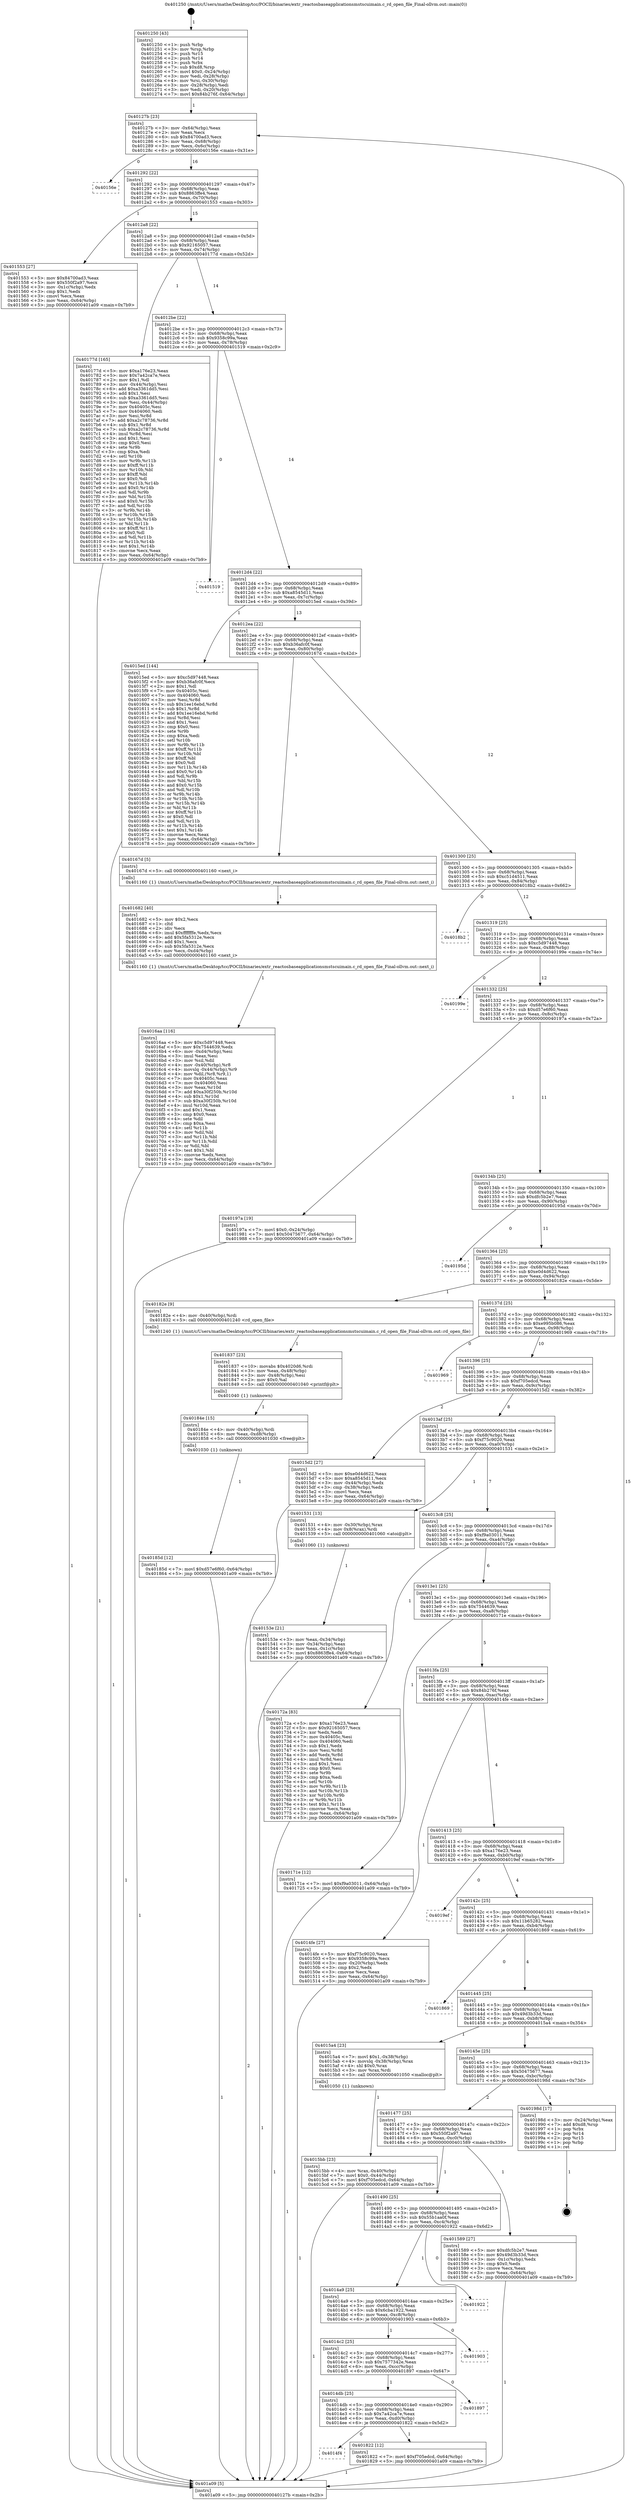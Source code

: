 digraph "0x401250" {
  label = "0x401250 (/mnt/c/Users/mathe/Desktop/tcc/POCII/binaries/extr_reactosbaseapplicationsmstscuimain.c_rd_open_file_Final-ollvm.out::main(0))"
  labelloc = "t"
  node[shape=record]

  Entry [label="",width=0.3,height=0.3,shape=circle,fillcolor=black,style=filled]
  "0x40127b" [label="{
     0x40127b [23]\l
     | [instrs]\l
     &nbsp;&nbsp;0x40127b \<+3\>: mov -0x64(%rbp),%eax\l
     &nbsp;&nbsp;0x40127e \<+2\>: mov %eax,%ecx\l
     &nbsp;&nbsp;0x401280 \<+6\>: sub $0x84700ad3,%ecx\l
     &nbsp;&nbsp;0x401286 \<+3\>: mov %eax,-0x68(%rbp)\l
     &nbsp;&nbsp;0x401289 \<+3\>: mov %ecx,-0x6c(%rbp)\l
     &nbsp;&nbsp;0x40128c \<+6\>: je 000000000040156e \<main+0x31e\>\l
  }"]
  "0x40156e" [label="{
     0x40156e\l
  }", style=dashed]
  "0x401292" [label="{
     0x401292 [22]\l
     | [instrs]\l
     &nbsp;&nbsp;0x401292 \<+5\>: jmp 0000000000401297 \<main+0x47\>\l
     &nbsp;&nbsp;0x401297 \<+3\>: mov -0x68(%rbp),%eax\l
     &nbsp;&nbsp;0x40129a \<+5\>: sub $0x8863ffe4,%eax\l
     &nbsp;&nbsp;0x40129f \<+3\>: mov %eax,-0x70(%rbp)\l
     &nbsp;&nbsp;0x4012a2 \<+6\>: je 0000000000401553 \<main+0x303\>\l
  }"]
  Exit [label="",width=0.3,height=0.3,shape=circle,fillcolor=black,style=filled,peripheries=2]
  "0x401553" [label="{
     0x401553 [27]\l
     | [instrs]\l
     &nbsp;&nbsp;0x401553 \<+5\>: mov $0x84700ad3,%eax\l
     &nbsp;&nbsp;0x401558 \<+5\>: mov $0x550f2a97,%ecx\l
     &nbsp;&nbsp;0x40155d \<+3\>: mov -0x1c(%rbp),%edx\l
     &nbsp;&nbsp;0x401560 \<+3\>: cmp $0x1,%edx\l
     &nbsp;&nbsp;0x401563 \<+3\>: cmovl %ecx,%eax\l
     &nbsp;&nbsp;0x401566 \<+3\>: mov %eax,-0x64(%rbp)\l
     &nbsp;&nbsp;0x401569 \<+5\>: jmp 0000000000401a09 \<main+0x7b9\>\l
  }"]
  "0x4012a8" [label="{
     0x4012a8 [22]\l
     | [instrs]\l
     &nbsp;&nbsp;0x4012a8 \<+5\>: jmp 00000000004012ad \<main+0x5d\>\l
     &nbsp;&nbsp;0x4012ad \<+3\>: mov -0x68(%rbp),%eax\l
     &nbsp;&nbsp;0x4012b0 \<+5\>: sub $0x92165057,%eax\l
     &nbsp;&nbsp;0x4012b5 \<+3\>: mov %eax,-0x74(%rbp)\l
     &nbsp;&nbsp;0x4012b8 \<+6\>: je 000000000040177d \<main+0x52d\>\l
  }"]
  "0x40185d" [label="{
     0x40185d [12]\l
     | [instrs]\l
     &nbsp;&nbsp;0x40185d \<+7\>: movl $0xd57e6f60,-0x64(%rbp)\l
     &nbsp;&nbsp;0x401864 \<+5\>: jmp 0000000000401a09 \<main+0x7b9\>\l
  }"]
  "0x40177d" [label="{
     0x40177d [165]\l
     | [instrs]\l
     &nbsp;&nbsp;0x40177d \<+5\>: mov $0xa176e23,%eax\l
     &nbsp;&nbsp;0x401782 \<+5\>: mov $0x7a42ca7e,%ecx\l
     &nbsp;&nbsp;0x401787 \<+2\>: mov $0x1,%dl\l
     &nbsp;&nbsp;0x401789 \<+3\>: mov -0x44(%rbp),%esi\l
     &nbsp;&nbsp;0x40178c \<+6\>: add $0xa3361dd5,%esi\l
     &nbsp;&nbsp;0x401792 \<+3\>: add $0x1,%esi\l
     &nbsp;&nbsp;0x401795 \<+6\>: sub $0xa3361dd5,%esi\l
     &nbsp;&nbsp;0x40179b \<+3\>: mov %esi,-0x44(%rbp)\l
     &nbsp;&nbsp;0x40179e \<+7\>: mov 0x40405c,%esi\l
     &nbsp;&nbsp;0x4017a5 \<+7\>: mov 0x404060,%edi\l
     &nbsp;&nbsp;0x4017ac \<+3\>: mov %esi,%r8d\l
     &nbsp;&nbsp;0x4017af \<+7\>: add $0xa2c78736,%r8d\l
     &nbsp;&nbsp;0x4017b6 \<+4\>: sub $0x1,%r8d\l
     &nbsp;&nbsp;0x4017ba \<+7\>: sub $0xa2c78736,%r8d\l
     &nbsp;&nbsp;0x4017c1 \<+4\>: imul %r8d,%esi\l
     &nbsp;&nbsp;0x4017c5 \<+3\>: and $0x1,%esi\l
     &nbsp;&nbsp;0x4017c8 \<+3\>: cmp $0x0,%esi\l
     &nbsp;&nbsp;0x4017cb \<+4\>: sete %r9b\l
     &nbsp;&nbsp;0x4017cf \<+3\>: cmp $0xa,%edi\l
     &nbsp;&nbsp;0x4017d2 \<+4\>: setl %r10b\l
     &nbsp;&nbsp;0x4017d6 \<+3\>: mov %r9b,%r11b\l
     &nbsp;&nbsp;0x4017d9 \<+4\>: xor $0xff,%r11b\l
     &nbsp;&nbsp;0x4017dd \<+3\>: mov %r10b,%bl\l
     &nbsp;&nbsp;0x4017e0 \<+3\>: xor $0xff,%bl\l
     &nbsp;&nbsp;0x4017e3 \<+3\>: xor $0x0,%dl\l
     &nbsp;&nbsp;0x4017e6 \<+3\>: mov %r11b,%r14b\l
     &nbsp;&nbsp;0x4017e9 \<+4\>: and $0x0,%r14b\l
     &nbsp;&nbsp;0x4017ed \<+3\>: and %dl,%r9b\l
     &nbsp;&nbsp;0x4017f0 \<+3\>: mov %bl,%r15b\l
     &nbsp;&nbsp;0x4017f3 \<+4\>: and $0x0,%r15b\l
     &nbsp;&nbsp;0x4017f7 \<+3\>: and %dl,%r10b\l
     &nbsp;&nbsp;0x4017fa \<+3\>: or %r9b,%r14b\l
     &nbsp;&nbsp;0x4017fd \<+3\>: or %r10b,%r15b\l
     &nbsp;&nbsp;0x401800 \<+3\>: xor %r15b,%r14b\l
     &nbsp;&nbsp;0x401803 \<+3\>: or %bl,%r11b\l
     &nbsp;&nbsp;0x401806 \<+4\>: xor $0xff,%r11b\l
     &nbsp;&nbsp;0x40180a \<+3\>: or $0x0,%dl\l
     &nbsp;&nbsp;0x40180d \<+3\>: and %dl,%r11b\l
     &nbsp;&nbsp;0x401810 \<+3\>: or %r11b,%r14b\l
     &nbsp;&nbsp;0x401813 \<+4\>: test $0x1,%r14b\l
     &nbsp;&nbsp;0x401817 \<+3\>: cmovne %ecx,%eax\l
     &nbsp;&nbsp;0x40181a \<+3\>: mov %eax,-0x64(%rbp)\l
     &nbsp;&nbsp;0x40181d \<+5\>: jmp 0000000000401a09 \<main+0x7b9\>\l
  }"]
  "0x4012be" [label="{
     0x4012be [22]\l
     | [instrs]\l
     &nbsp;&nbsp;0x4012be \<+5\>: jmp 00000000004012c3 \<main+0x73\>\l
     &nbsp;&nbsp;0x4012c3 \<+3\>: mov -0x68(%rbp),%eax\l
     &nbsp;&nbsp;0x4012c6 \<+5\>: sub $0x9358c99a,%eax\l
     &nbsp;&nbsp;0x4012cb \<+3\>: mov %eax,-0x78(%rbp)\l
     &nbsp;&nbsp;0x4012ce \<+6\>: je 0000000000401519 \<main+0x2c9\>\l
  }"]
  "0x40184e" [label="{
     0x40184e [15]\l
     | [instrs]\l
     &nbsp;&nbsp;0x40184e \<+4\>: mov -0x40(%rbp),%rdi\l
     &nbsp;&nbsp;0x401852 \<+6\>: mov %eax,-0xd8(%rbp)\l
     &nbsp;&nbsp;0x401858 \<+5\>: call 0000000000401030 \<free@plt\>\l
     | [calls]\l
     &nbsp;&nbsp;0x401030 \{1\} (unknown)\l
  }"]
  "0x401519" [label="{
     0x401519\l
  }", style=dashed]
  "0x4012d4" [label="{
     0x4012d4 [22]\l
     | [instrs]\l
     &nbsp;&nbsp;0x4012d4 \<+5\>: jmp 00000000004012d9 \<main+0x89\>\l
     &nbsp;&nbsp;0x4012d9 \<+3\>: mov -0x68(%rbp),%eax\l
     &nbsp;&nbsp;0x4012dc \<+5\>: sub $0xa8545d11,%eax\l
     &nbsp;&nbsp;0x4012e1 \<+3\>: mov %eax,-0x7c(%rbp)\l
     &nbsp;&nbsp;0x4012e4 \<+6\>: je 00000000004015ed \<main+0x39d\>\l
  }"]
  "0x401837" [label="{
     0x401837 [23]\l
     | [instrs]\l
     &nbsp;&nbsp;0x401837 \<+10\>: movabs $0x4020d6,%rdi\l
     &nbsp;&nbsp;0x401841 \<+3\>: mov %eax,-0x48(%rbp)\l
     &nbsp;&nbsp;0x401844 \<+3\>: mov -0x48(%rbp),%esi\l
     &nbsp;&nbsp;0x401847 \<+2\>: mov $0x0,%al\l
     &nbsp;&nbsp;0x401849 \<+5\>: call 0000000000401040 \<printf@plt\>\l
     | [calls]\l
     &nbsp;&nbsp;0x401040 \{1\} (unknown)\l
  }"]
  "0x4015ed" [label="{
     0x4015ed [144]\l
     | [instrs]\l
     &nbsp;&nbsp;0x4015ed \<+5\>: mov $0xc5d97448,%eax\l
     &nbsp;&nbsp;0x4015f2 \<+5\>: mov $0xb36afc0f,%ecx\l
     &nbsp;&nbsp;0x4015f7 \<+2\>: mov $0x1,%dl\l
     &nbsp;&nbsp;0x4015f9 \<+7\>: mov 0x40405c,%esi\l
     &nbsp;&nbsp;0x401600 \<+7\>: mov 0x404060,%edi\l
     &nbsp;&nbsp;0x401607 \<+3\>: mov %esi,%r8d\l
     &nbsp;&nbsp;0x40160a \<+7\>: sub $0x1ee16ebd,%r8d\l
     &nbsp;&nbsp;0x401611 \<+4\>: sub $0x1,%r8d\l
     &nbsp;&nbsp;0x401615 \<+7\>: add $0x1ee16ebd,%r8d\l
     &nbsp;&nbsp;0x40161c \<+4\>: imul %r8d,%esi\l
     &nbsp;&nbsp;0x401620 \<+3\>: and $0x1,%esi\l
     &nbsp;&nbsp;0x401623 \<+3\>: cmp $0x0,%esi\l
     &nbsp;&nbsp;0x401626 \<+4\>: sete %r9b\l
     &nbsp;&nbsp;0x40162a \<+3\>: cmp $0xa,%edi\l
     &nbsp;&nbsp;0x40162d \<+4\>: setl %r10b\l
     &nbsp;&nbsp;0x401631 \<+3\>: mov %r9b,%r11b\l
     &nbsp;&nbsp;0x401634 \<+4\>: xor $0xff,%r11b\l
     &nbsp;&nbsp;0x401638 \<+3\>: mov %r10b,%bl\l
     &nbsp;&nbsp;0x40163b \<+3\>: xor $0xff,%bl\l
     &nbsp;&nbsp;0x40163e \<+3\>: xor $0x0,%dl\l
     &nbsp;&nbsp;0x401641 \<+3\>: mov %r11b,%r14b\l
     &nbsp;&nbsp;0x401644 \<+4\>: and $0x0,%r14b\l
     &nbsp;&nbsp;0x401648 \<+3\>: and %dl,%r9b\l
     &nbsp;&nbsp;0x40164b \<+3\>: mov %bl,%r15b\l
     &nbsp;&nbsp;0x40164e \<+4\>: and $0x0,%r15b\l
     &nbsp;&nbsp;0x401652 \<+3\>: and %dl,%r10b\l
     &nbsp;&nbsp;0x401655 \<+3\>: or %r9b,%r14b\l
     &nbsp;&nbsp;0x401658 \<+3\>: or %r10b,%r15b\l
     &nbsp;&nbsp;0x40165b \<+3\>: xor %r15b,%r14b\l
     &nbsp;&nbsp;0x40165e \<+3\>: or %bl,%r11b\l
     &nbsp;&nbsp;0x401661 \<+4\>: xor $0xff,%r11b\l
     &nbsp;&nbsp;0x401665 \<+3\>: or $0x0,%dl\l
     &nbsp;&nbsp;0x401668 \<+3\>: and %dl,%r11b\l
     &nbsp;&nbsp;0x40166b \<+3\>: or %r11b,%r14b\l
     &nbsp;&nbsp;0x40166e \<+4\>: test $0x1,%r14b\l
     &nbsp;&nbsp;0x401672 \<+3\>: cmovne %ecx,%eax\l
     &nbsp;&nbsp;0x401675 \<+3\>: mov %eax,-0x64(%rbp)\l
     &nbsp;&nbsp;0x401678 \<+5\>: jmp 0000000000401a09 \<main+0x7b9\>\l
  }"]
  "0x4012ea" [label="{
     0x4012ea [22]\l
     | [instrs]\l
     &nbsp;&nbsp;0x4012ea \<+5\>: jmp 00000000004012ef \<main+0x9f\>\l
     &nbsp;&nbsp;0x4012ef \<+3\>: mov -0x68(%rbp),%eax\l
     &nbsp;&nbsp;0x4012f2 \<+5\>: sub $0xb36afc0f,%eax\l
     &nbsp;&nbsp;0x4012f7 \<+3\>: mov %eax,-0x80(%rbp)\l
     &nbsp;&nbsp;0x4012fa \<+6\>: je 000000000040167d \<main+0x42d\>\l
  }"]
  "0x4014f4" [label="{
     0x4014f4\l
  }", style=dashed]
  "0x40167d" [label="{
     0x40167d [5]\l
     | [instrs]\l
     &nbsp;&nbsp;0x40167d \<+5\>: call 0000000000401160 \<next_i\>\l
     | [calls]\l
     &nbsp;&nbsp;0x401160 \{1\} (/mnt/c/Users/mathe/Desktop/tcc/POCII/binaries/extr_reactosbaseapplicationsmstscuimain.c_rd_open_file_Final-ollvm.out::next_i)\l
  }"]
  "0x401300" [label="{
     0x401300 [25]\l
     | [instrs]\l
     &nbsp;&nbsp;0x401300 \<+5\>: jmp 0000000000401305 \<main+0xb5\>\l
     &nbsp;&nbsp;0x401305 \<+3\>: mov -0x68(%rbp),%eax\l
     &nbsp;&nbsp;0x401308 \<+5\>: sub $0xc51d4511,%eax\l
     &nbsp;&nbsp;0x40130d \<+6\>: mov %eax,-0x84(%rbp)\l
     &nbsp;&nbsp;0x401313 \<+6\>: je 00000000004018b2 \<main+0x662\>\l
  }"]
  "0x401822" [label="{
     0x401822 [12]\l
     | [instrs]\l
     &nbsp;&nbsp;0x401822 \<+7\>: movl $0xf705edcd,-0x64(%rbp)\l
     &nbsp;&nbsp;0x401829 \<+5\>: jmp 0000000000401a09 \<main+0x7b9\>\l
  }"]
  "0x4018b2" [label="{
     0x4018b2\l
  }", style=dashed]
  "0x401319" [label="{
     0x401319 [25]\l
     | [instrs]\l
     &nbsp;&nbsp;0x401319 \<+5\>: jmp 000000000040131e \<main+0xce\>\l
     &nbsp;&nbsp;0x40131e \<+3\>: mov -0x68(%rbp),%eax\l
     &nbsp;&nbsp;0x401321 \<+5\>: sub $0xc5d97448,%eax\l
     &nbsp;&nbsp;0x401326 \<+6\>: mov %eax,-0x88(%rbp)\l
     &nbsp;&nbsp;0x40132c \<+6\>: je 000000000040199e \<main+0x74e\>\l
  }"]
  "0x4014db" [label="{
     0x4014db [25]\l
     | [instrs]\l
     &nbsp;&nbsp;0x4014db \<+5\>: jmp 00000000004014e0 \<main+0x290\>\l
     &nbsp;&nbsp;0x4014e0 \<+3\>: mov -0x68(%rbp),%eax\l
     &nbsp;&nbsp;0x4014e3 \<+5\>: sub $0x7a42ca7e,%eax\l
     &nbsp;&nbsp;0x4014e8 \<+6\>: mov %eax,-0xd0(%rbp)\l
     &nbsp;&nbsp;0x4014ee \<+6\>: je 0000000000401822 \<main+0x5d2\>\l
  }"]
  "0x40199e" [label="{
     0x40199e\l
  }", style=dashed]
  "0x401332" [label="{
     0x401332 [25]\l
     | [instrs]\l
     &nbsp;&nbsp;0x401332 \<+5\>: jmp 0000000000401337 \<main+0xe7\>\l
     &nbsp;&nbsp;0x401337 \<+3\>: mov -0x68(%rbp),%eax\l
     &nbsp;&nbsp;0x40133a \<+5\>: sub $0xd57e6f60,%eax\l
     &nbsp;&nbsp;0x40133f \<+6\>: mov %eax,-0x8c(%rbp)\l
     &nbsp;&nbsp;0x401345 \<+6\>: je 000000000040197a \<main+0x72a\>\l
  }"]
  "0x401897" [label="{
     0x401897\l
  }", style=dashed]
  "0x40197a" [label="{
     0x40197a [19]\l
     | [instrs]\l
     &nbsp;&nbsp;0x40197a \<+7\>: movl $0x0,-0x24(%rbp)\l
     &nbsp;&nbsp;0x401981 \<+7\>: movl $0x50475677,-0x64(%rbp)\l
     &nbsp;&nbsp;0x401988 \<+5\>: jmp 0000000000401a09 \<main+0x7b9\>\l
  }"]
  "0x40134b" [label="{
     0x40134b [25]\l
     | [instrs]\l
     &nbsp;&nbsp;0x40134b \<+5\>: jmp 0000000000401350 \<main+0x100\>\l
     &nbsp;&nbsp;0x401350 \<+3\>: mov -0x68(%rbp),%eax\l
     &nbsp;&nbsp;0x401353 \<+5\>: sub $0xdfc5b2e7,%eax\l
     &nbsp;&nbsp;0x401358 \<+6\>: mov %eax,-0x90(%rbp)\l
     &nbsp;&nbsp;0x40135e \<+6\>: je 000000000040195d \<main+0x70d\>\l
  }"]
  "0x4014c2" [label="{
     0x4014c2 [25]\l
     | [instrs]\l
     &nbsp;&nbsp;0x4014c2 \<+5\>: jmp 00000000004014c7 \<main+0x277\>\l
     &nbsp;&nbsp;0x4014c7 \<+3\>: mov -0x68(%rbp),%eax\l
     &nbsp;&nbsp;0x4014ca \<+5\>: sub $0x7577342e,%eax\l
     &nbsp;&nbsp;0x4014cf \<+6\>: mov %eax,-0xcc(%rbp)\l
     &nbsp;&nbsp;0x4014d5 \<+6\>: je 0000000000401897 \<main+0x647\>\l
  }"]
  "0x40195d" [label="{
     0x40195d\l
  }", style=dashed]
  "0x401364" [label="{
     0x401364 [25]\l
     | [instrs]\l
     &nbsp;&nbsp;0x401364 \<+5\>: jmp 0000000000401369 \<main+0x119\>\l
     &nbsp;&nbsp;0x401369 \<+3\>: mov -0x68(%rbp),%eax\l
     &nbsp;&nbsp;0x40136c \<+5\>: sub $0xe0d4d622,%eax\l
     &nbsp;&nbsp;0x401371 \<+6\>: mov %eax,-0x94(%rbp)\l
     &nbsp;&nbsp;0x401377 \<+6\>: je 000000000040182e \<main+0x5de\>\l
  }"]
  "0x401903" [label="{
     0x401903\l
  }", style=dashed]
  "0x40182e" [label="{
     0x40182e [9]\l
     | [instrs]\l
     &nbsp;&nbsp;0x40182e \<+4\>: mov -0x40(%rbp),%rdi\l
     &nbsp;&nbsp;0x401832 \<+5\>: call 0000000000401240 \<rd_open_file\>\l
     | [calls]\l
     &nbsp;&nbsp;0x401240 \{1\} (/mnt/c/Users/mathe/Desktop/tcc/POCII/binaries/extr_reactosbaseapplicationsmstscuimain.c_rd_open_file_Final-ollvm.out::rd_open_file)\l
  }"]
  "0x40137d" [label="{
     0x40137d [25]\l
     | [instrs]\l
     &nbsp;&nbsp;0x40137d \<+5\>: jmp 0000000000401382 \<main+0x132\>\l
     &nbsp;&nbsp;0x401382 \<+3\>: mov -0x68(%rbp),%eax\l
     &nbsp;&nbsp;0x401385 \<+5\>: sub $0xe995b086,%eax\l
     &nbsp;&nbsp;0x40138a \<+6\>: mov %eax,-0x98(%rbp)\l
     &nbsp;&nbsp;0x401390 \<+6\>: je 0000000000401969 \<main+0x719\>\l
  }"]
  "0x4014a9" [label="{
     0x4014a9 [25]\l
     | [instrs]\l
     &nbsp;&nbsp;0x4014a9 \<+5\>: jmp 00000000004014ae \<main+0x25e\>\l
     &nbsp;&nbsp;0x4014ae \<+3\>: mov -0x68(%rbp),%eax\l
     &nbsp;&nbsp;0x4014b1 \<+5\>: sub $0x6cba1922,%eax\l
     &nbsp;&nbsp;0x4014b6 \<+6\>: mov %eax,-0xc8(%rbp)\l
     &nbsp;&nbsp;0x4014bc \<+6\>: je 0000000000401903 \<main+0x6b3\>\l
  }"]
  "0x401969" [label="{
     0x401969\l
  }", style=dashed]
  "0x401396" [label="{
     0x401396 [25]\l
     | [instrs]\l
     &nbsp;&nbsp;0x401396 \<+5\>: jmp 000000000040139b \<main+0x14b\>\l
     &nbsp;&nbsp;0x40139b \<+3\>: mov -0x68(%rbp),%eax\l
     &nbsp;&nbsp;0x40139e \<+5\>: sub $0xf705edcd,%eax\l
     &nbsp;&nbsp;0x4013a3 \<+6\>: mov %eax,-0x9c(%rbp)\l
     &nbsp;&nbsp;0x4013a9 \<+6\>: je 00000000004015d2 \<main+0x382\>\l
  }"]
  "0x401922" [label="{
     0x401922\l
  }", style=dashed]
  "0x4015d2" [label="{
     0x4015d2 [27]\l
     | [instrs]\l
     &nbsp;&nbsp;0x4015d2 \<+5\>: mov $0xe0d4d622,%eax\l
     &nbsp;&nbsp;0x4015d7 \<+5\>: mov $0xa8545d11,%ecx\l
     &nbsp;&nbsp;0x4015dc \<+3\>: mov -0x44(%rbp),%edx\l
     &nbsp;&nbsp;0x4015df \<+3\>: cmp -0x38(%rbp),%edx\l
     &nbsp;&nbsp;0x4015e2 \<+3\>: cmovl %ecx,%eax\l
     &nbsp;&nbsp;0x4015e5 \<+3\>: mov %eax,-0x64(%rbp)\l
     &nbsp;&nbsp;0x4015e8 \<+5\>: jmp 0000000000401a09 \<main+0x7b9\>\l
  }"]
  "0x4013af" [label="{
     0x4013af [25]\l
     | [instrs]\l
     &nbsp;&nbsp;0x4013af \<+5\>: jmp 00000000004013b4 \<main+0x164\>\l
     &nbsp;&nbsp;0x4013b4 \<+3\>: mov -0x68(%rbp),%eax\l
     &nbsp;&nbsp;0x4013b7 \<+5\>: sub $0xf75c9020,%eax\l
     &nbsp;&nbsp;0x4013bc \<+6\>: mov %eax,-0xa0(%rbp)\l
     &nbsp;&nbsp;0x4013c2 \<+6\>: je 0000000000401531 \<main+0x2e1\>\l
  }"]
  "0x4016aa" [label="{
     0x4016aa [116]\l
     | [instrs]\l
     &nbsp;&nbsp;0x4016aa \<+5\>: mov $0xc5d97448,%ecx\l
     &nbsp;&nbsp;0x4016af \<+5\>: mov $0x7544639,%edx\l
     &nbsp;&nbsp;0x4016b4 \<+6\>: mov -0xd4(%rbp),%esi\l
     &nbsp;&nbsp;0x4016ba \<+3\>: imul %eax,%esi\l
     &nbsp;&nbsp;0x4016bd \<+3\>: mov %sil,%dil\l
     &nbsp;&nbsp;0x4016c0 \<+4\>: mov -0x40(%rbp),%r8\l
     &nbsp;&nbsp;0x4016c4 \<+4\>: movslq -0x44(%rbp),%r9\l
     &nbsp;&nbsp;0x4016c8 \<+4\>: mov %dil,(%r8,%r9,1)\l
     &nbsp;&nbsp;0x4016cc \<+7\>: mov 0x40405c,%eax\l
     &nbsp;&nbsp;0x4016d3 \<+7\>: mov 0x404060,%esi\l
     &nbsp;&nbsp;0x4016da \<+3\>: mov %eax,%r10d\l
     &nbsp;&nbsp;0x4016dd \<+7\>: add $0xa30f250b,%r10d\l
     &nbsp;&nbsp;0x4016e4 \<+4\>: sub $0x1,%r10d\l
     &nbsp;&nbsp;0x4016e8 \<+7\>: sub $0xa30f250b,%r10d\l
     &nbsp;&nbsp;0x4016ef \<+4\>: imul %r10d,%eax\l
     &nbsp;&nbsp;0x4016f3 \<+3\>: and $0x1,%eax\l
     &nbsp;&nbsp;0x4016f6 \<+3\>: cmp $0x0,%eax\l
     &nbsp;&nbsp;0x4016f9 \<+4\>: sete %dil\l
     &nbsp;&nbsp;0x4016fd \<+3\>: cmp $0xa,%esi\l
     &nbsp;&nbsp;0x401700 \<+4\>: setl %r11b\l
     &nbsp;&nbsp;0x401704 \<+3\>: mov %dil,%bl\l
     &nbsp;&nbsp;0x401707 \<+3\>: and %r11b,%bl\l
     &nbsp;&nbsp;0x40170a \<+3\>: xor %r11b,%dil\l
     &nbsp;&nbsp;0x40170d \<+3\>: or %dil,%bl\l
     &nbsp;&nbsp;0x401710 \<+3\>: test $0x1,%bl\l
     &nbsp;&nbsp;0x401713 \<+3\>: cmovne %edx,%ecx\l
     &nbsp;&nbsp;0x401716 \<+3\>: mov %ecx,-0x64(%rbp)\l
     &nbsp;&nbsp;0x401719 \<+5\>: jmp 0000000000401a09 \<main+0x7b9\>\l
  }"]
  "0x401531" [label="{
     0x401531 [13]\l
     | [instrs]\l
     &nbsp;&nbsp;0x401531 \<+4\>: mov -0x30(%rbp),%rax\l
     &nbsp;&nbsp;0x401535 \<+4\>: mov 0x8(%rax),%rdi\l
     &nbsp;&nbsp;0x401539 \<+5\>: call 0000000000401060 \<atoi@plt\>\l
     | [calls]\l
     &nbsp;&nbsp;0x401060 \{1\} (unknown)\l
  }"]
  "0x4013c8" [label="{
     0x4013c8 [25]\l
     | [instrs]\l
     &nbsp;&nbsp;0x4013c8 \<+5\>: jmp 00000000004013cd \<main+0x17d\>\l
     &nbsp;&nbsp;0x4013cd \<+3\>: mov -0x68(%rbp),%eax\l
     &nbsp;&nbsp;0x4013d0 \<+5\>: sub $0xf9a03011,%eax\l
     &nbsp;&nbsp;0x4013d5 \<+6\>: mov %eax,-0xa4(%rbp)\l
     &nbsp;&nbsp;0x4013db \<+6\>: je 000000000040172a \<main+0x4da\>\l
  }"]
  "0x401682" [label="{
     0x401682 [40]\l
     | [instrs]\l
     &nbsp;&nbsp;0x401682 \<+5\>: mov $0x2,%ecx\l
     &nbsp;&nbsp;0x401687 \<+1\>: cltd\l
     &nbsp;&nbsp;0x401688 \<+2\>: idiv %ecx\l
     &nbsp;&nbsp;0x40168a \<+6\>: imul $0xfffffffe,%edx,%ecx\l
     &nbsp;&nbsp;0x401690 \<+6\>: add $0x5fa5312e,%ecx\l
     &nbsp;&nbsp;0x401696 \<+3\>: add $0x1,%ecx\l
     &nbsp;&nbsp;0x401699 \<+6\>: sub $0x5fa5312e,%ecx\l
     &nbsp;&nbsp;0x40169f \<+6\>: mov %ecx,-0xd4(%rbp)\l
     &nbsp;&nbsp;0x4016a5 \<+5\>: call 0000000000401160 \<next_i\>\l
     | [calls]\l
     &nbsp;&nbsp;0x401160 \{1\} (/mnt/c/Users/mathe/Desktop/tcc/POCII/binaries/extr_reactosbaseapplicationsmstscuimain.c_rd_open_file_Final-ollvm.out::next_i)\l
  }"]
  "0x40172a" [label="{
     0x40172a [83]\l
     | [instrs]\l
     &nbsp;&nbsp;0x40172a \<+5\>: mov $0xa176e23,%eax\l
     &nbsp;&nbsp;0x40172f \<+5\>: mov $0x92165057,%ecx\l
     &nbsp;&nbsp;0x401734 \<+2\>: xor %edx,%edx\l
     &nbsp;&nbsp;0x401736 \<+7\>: mov 0x40405c,%esi\l
     &nbsp;&nbsp;0x40173d \<+7\>: mov 0x404060,%edi\l
     &nbsp;&nbsp;0x401744 \<+3\>: sub $0x1,%edx\l
     &nbsp;&nbsp;0x401747 \<+3\>: mov %esi,%r8d\l
     &nbsp;&nbsp;0x40174a \<+3\>: add %edx,%r8d\l
     &nbsp;&nbsp;0x40174d \<+4\>: imul %r8d,%esi\l
     &nbsp;&nbsp;0x401751 \<+3\>: and $0x1,%esi\l
     &nbsp;&nbsp;0x401754 \<+3\>: cmp $0x0,%esi\l
     &nbsp;&nbsp;0x401757 \<+4\>: sete %r9b\l
     &nbsp;&nbsp;0x40175b \<+3\>: cmp $0xa,%edi\l
     &nbsp;&nbsp;0x40175e \<+4\>: setl %r10b\l
     &nbsp;&nbsp;0x401762 \<+3\>: mov %r9b,%r11b\l
     &nbsp;&nbsp;0x401765 \<+3\>: and %r10b,%r11b\l
     &nbsp;&nbsp;0x401768 \<+3\>: xor %r10b,%r9b\l
     &nbsp;&nbsp;0x40176b \<+3\>: or %r9b,%r11b\l
     &nbsp;&nbsp;0x40176e \<+4\>: test $0x1,%r11b\l
     &nbsp;&nbsp;0x401772 \<+3\>: cmovne %ecx,%eax\l
     &nbsp;&nbsp;0x401775 \<+3\>: mov %eax,-0x64(%rbp)\l
     &nbsp;&nbsp;0x401778 \<+5\>: jmp 0000000000401a09 \<main+0x7b9\>\l
  }"]
  "0x4013e1" [label="{
     0x4013e1 [25]\l
     | [instrs]\l
     &nbsp;&nbsp;0x4013e1 \<+5\>: jmp 00000000004013e6 \<main+0x196\>\l
     &nbsp;&nbsp;0x4013e6 \<+3\>: mov -0x68(%rbp),%eax\l
     &nbsp;&nbsp;0x4013e9 \<+5\>: sub $0x7544639,%eax\l
     &nbsp;&nbsp;0x4013ee \<+6\>: mov %eax,-0xa8(%rbp)\l
     &nbsp;&nbsp;0x4013f4 \<+6\>: je 000000000040171e \<main+0x4ce\>\l
  }"]
  "0x4015bb" [label="{
     0x4015bb [23]\l
     | [instrs]\l
     &nbsp;&nbsp;0x4015bb \<+4\>: mov %rax,-0x40(%rbp)\l
     &nbsp;&nbsp;0x4015bf \<+7\>: movl $0x0,-0x44(%rbp)\l
     &nbsp;&nbsp;0x4015c6 \<+7\>: movl $0xf705edcd,-0x64(%rbp)\l
     &nbsp;&nbsp;0x4015cd \<+5\>: jmp 0000000000401a09 \<main+0x7b9\>\l
  }"]
  "0x40171e" [label="{
     0x40171e [12]\l
     | [instrs]\l
     &nbsp;&nbsp;0x40171e \<+7\>: movl $0xf9a03011,-0x64(%rbp)\l
     &nbsp;&nbsp;0x401725 \<+5\>: jmp 0000000000401a09 \<main+0x7b9\>\l
  }"]
  "0x4013fa" [label="{
     0x4013fa [25]\l
     | [instrs]\l
     &nbsp;&nbsp;0x4013fa \<+5\>: jmp 00000000004013ff \<main+0x1af\>\l
     &nbsp;&nbsp;0x4013ff \<+3\>: mov -0x68(%rbp),%eax\l
     &nbsp;&nbsp;0x401402 \<+5\>: sub $0x84b276f,%eax\l
     &nbsp;&nbsp;0x401407 \<+6\>: mov %eax,-0xac(%rbp)\l
     &nbsp;&nbsp;0x40140d \<+6\>: je 00000000004014fe \<main+0x2ae\>\l
  }"]
  "0x401490" [label="{
     0x401490 [25]\l
     | [instrs]\l
     &nbsp;&nbsp;0x401490 \<+5\>: jmp 0000000000401495 \<main+0x245\>\l
     &nbsp;&nbsp;0x401495 \<+3\>: mov -0x68(%rbp),%eax\l
     &nbsp;&nbsp;0x401498 \<+5\>: sub $0x55b1aa0f,%eax\l
     &nbsp;&nbsp;0x40149d \<+6\>: mov %eax,-0xc4(%rbp)\l
     &nbsp;&nbsp;0x4014a3 \<+6\>: je 0000000000401922 \<main+0x6d2\>\l
  }"]
  "0x4014fe" [label="{
     0x4014fe [27]\l
     | [instrs]\l
     &nbsp;&nbsp;0x4014fe \<+5\>: mov $0xf75c9020,%eax\l
     &nbsp;&nbsp;0x401503 \<+5\>: mov $0x9358c99a,%ecx\l
     &nbsp;&nbsp;0x401508 \<+3\>: mov -0x20(%rbp),%edx\l
     &nbsp;&nbsp;0x40150b \<+3\>: cmp $0x2,%edx\l
     &nbsp;&nbsp;0x40150e \<+3\>: cmovne %ecx,%eax\l
     &nbsp;&nbsp;0x401511 \<+3\>: mov %eax,-0x64(%rbp)\l
     &nbsp;&nbsp;0x401514 \<+5\>: jmp 0000000000401a09 \<main+0x7b9\>\l
  }"]
  "0x401413" [label="{
     0x401413 [25]\l
     | [instrs]\l
     &nbsp;&nbsp;0x401413 \<+5\>: jmp 0000000000401418 \<main+0x1c8\>\l
     &nbsp;&nbsp;0x401418 \<+3\>: mov -0x68(%rbp),%eax\l
     &nbsp;&nbsp;0x40141b \<+5\>: sub $0xa176e23,%eax\l
     &nbsp;&nbsp;0x401420 \<+6\>: mov %eax,-0xb0(%rbp)\l
     &nbsp;&nbsp;0x401426 \<+6\>: je 00000000004019ef \<main+0x79f\>\l
  }"]
  "0x401a09" [label="{
     0x401a09 [5]\l
     | [instrs]\l
     &nbsp;&nbsp;0x401a09 \<+5\>: jmp 000000000040127b \<main+0x2b\>\l
  }"]
  "0x401250" [label="{
     0x401250 [43]\l
     | [instrs]\l
     &nbsp;&nbsp;0x401250 \<+1\>: push %rbp\l
     &nbsp;&nbsp;0x401251 \<+3\>: mov %rsp,%rbp\l
     &nbsp;&nbsp;0x401254 \<+2\>: push %r15\l
     &nbsp;&nbsp;0x401256 \<+2\>: push %r14\l
     &nbsp;&nbsp;0x401258 \<+1\>: push %rbx\l
     &nbsp;&nbsp;0x401259 \<+7\>: sub $0xd8,%rsp\l
     &nbsp;&nbsp;0x401260 \<+7\>: movl $0x0,-0x24(%rbp)\l
     &nbsp;&nbsp;0x401267 \<+3\>: mov %edi,-0x28(%rbp)\l
     &nbsp;&nbsp;0x40126a \<+4\>: mov %rsi,-0x30(%rbp)\l
     &nbsp;&nbsp;0x40126e \<+3\>: mov -0x28(%rbp),%edi\l
     &nbsp;&nbsp;0x401271 \<+3\>: mov %edi,-0x20(%rbp)\l
     &nbsp;&nbsp;0x401274 \<+7\>: movl $0x84b276f,-0x64(%rbp)\l
  }"]
  "0x40153e" [label="{
     0x40153e [21]\l
     | [instrs]\l
     &nbsp;&nbsp;0x40153e \<+3\>: mov %eax,-0x34(%rbp)\l
     &nbsp;&nbsp;0x401541 \<+3\>: mov -0x34(%rbp),%eax\l
     &nbsp;&nbsp;0x401544 \<+3\>: mov %eax,-0x1c(%rbp)\l
     &nbsp;&nbsp;0x401547 \<+7\>: movl $0x8863ffe4,-0x64(%rbp)\l
     &nbsp;&nbsp;0x40154e \<+5\>: jmp 0000000000401a09 \<main+0x7b9\>\l
  }"]
  "0x401589" [label="{
     0x401589 [27]\l
     | [instrs]\l
     &nbsp;&nbsp;0x401589 \<+5\>: mov $0xdfc5b2e7,%eax\l
     &nbsp;&nbsp;0x40158e \<+5\>: mov $0x49d3b33d,%ecx\l
     &nbsp;&nbsp;0x401593 \<+3\>: mov -0x1c(%rbp),%edx\l
     &nbsp;&nbsp;0x401596 \<+3\>: cmp $0x0,%edx\l
     &nbsp;&nbsp;0x401599 \<+3\>: cmove %ecx,%eax\l
     &nbsp;&nbsp;0x40159c \<+3\>: mov %eax,-0x64(%rbp)\l
     &nbsp;&nbsp;0x40159f \<+5\>: jmp 0000000000401a09 \<main+0x7b9\>\l
  }"]
  "0x4019ef" [label="{
     0x4019ef\l
  }", style=dashed]
  "0x40142c" [label="{
     0x40142c [25]\l
     | [instrs]\l
     &nbsp;&nbsp;0x40142c \<+5\>: jmp 0000000000401431 \<main+0x1e1\>\l
     &nbsp;&nbsp;0x401431 \<+3\>: mov -0x68(%rbp),%eax\l
     &nbsp;&nbsp;0x401434 \<+5\>: sub $0x11b65282,%eax\l
     &nbsp;&nbsp;0x401439 \<+6\>: mov %eax,-0xb4(%rbp)\l
     &nbsp;&nbsp;0x40143f \<+6\>: je 0000000000401869 \<main+0x619\>\l
  }"]
  "0x401477" [label="{
     0x401477 [25]\l
     | [instrs]\l
     &nbsp;&nbsp;0x401477 \<+5\>: jmp 000000000040147c \<main+0x22c\>\l
     &nbsp;&nbsp;0x40147c \<+3\>: mov -0x68(%rbp),%eax\l
     &nbsp;&nbsp;0x40147f \<+5\>: sub $0x550f2a97,%eax\l
     &nbsp;&nbsp;0x401484 \<+6\>: mov %eax,-0xc0(%rbp)\l
     &nbsp;&nbsp;0x40148a \<+6\>: je 0000000000401589 \<main+0x339\>\l
  }"]
  "0x401869" [label="{
     0x401869\l
  }", style=dashed]
  "0x401445" [label="{
     0x401445 [25]\l
     | [instrs]\l
     &nbsp;&nbsp;0x401445 \<+5\>: jmp 000000000040144a \<main+0x1fa\>\l
     &nbsp;&nbsp;0x40144a \<+3\>: mov -0x68(%rbp),%eax\l
     &nbsp;&nbsp;0x40144d \<+5\>: sub $0x49d3b33d,%eax\l
     &nbsp;&nbsp;0x401452 \<+6\>: mov %eax,-0xb8(%rbp)\l
     &nbsp;&nbsp;0x401458 \<+6\>: je 00000000004015a4 \<main+0x354\>\l
  }"]
  "0x40198d" [label="{
     0x40198d [17]\l
     | [instrs]\l
     &nbsp;&nbsp;0x40198d \<+3\>: mov -0x24(%rbp),%eax\l
     &nbsp;&nbsp;0x401990 \<+7\>: add $0xd8,%rsp\l
     &nbsp;&nbsp;0x401997 \<+1\>: pop %rbx\l
     &nbsp;&nbsp;0x401998 \<+2\>: pop %r14\l
     &nbsp;&nbsp;0x40199a \<+2\>: pop %r15\l
     &nbsp;&nbsp;0x40199c \<+1\>: pop %rbp\l
     &nbsp;&nbsp;0x40199d \<+1\>: ret\l
  }"]
  "0x4015a4" [label="{
     0x4015a4 [23]\l
     | [instrs]\l
     &nbsp;&nbsp;0x4015a4 \<+7\>: movl $0x1,-0x38(%rbp)\l
     &nbsp;&nbsp;0x4015ab \<+4\>: movslq -0x38(%rbp),%rax\l
     &nbsp;&nbsp;0x4015af \<+4\>: shl $0x0,%rax\l
     &nbsp;&nbsp;0x4015b3 \<+3\>: mov %rax,%rdi\l
     &nbsp;&nbsp;0x4015b6 \<+5\>: call 0000000000401050 \<malloc@plt\>\l
     | [calls]\l
     &nbsp;&nbsp;0x401050 \{1\} (unknown)\l
  }"]
  "0x40145e" [label="{
     0x40145e [25]\l
     | [instrs]\l
     &nbsp;&nbsp;0x40145e \<+5\>: jmp 0000000000401463 \<main+0x213\>\l
     &nbsp;&nbsp;0x401463 \<+3\>: mov -0x68(%rbp),%eax\l
     &nbsp;&nbsp;0x401466 \<+5\>: sub $0x50475677,%eax\l
     &nbsp;&nbsp;0x40146b \<+6\>: mov %eax,-0xbc(%rbp)\l
     &nbsp;&nbsp;0x401471 \<+6\>: je 000000000040198d \<main+0x73d\>\l
  }"]
  Entry -> "0x401250" [label=" 1"]
  "0x40127b" -> "0x40156e" [label=" 0"]
  "0x40127b" -> "0x401292" [label=" 16"]
  "0x40198d" -> Exit [label=" 1"]
  "0x401292" -> "0x401553" [label=" 1"]
  "0x401292" -> "0x4012a8" [label=" 15"]
  "0x40197a" -> "0x401a09" [label=" 1"]
  "0x4012a8" -> "0x40177d" [label=" 1"]
  "0x4012a8" -> "0x4012be" [label=" 14"]
  "0x40185d" -> "0x401a09" [label=" 1"]
  "0x4012be" -> "0x401519" [label=" 0"]
  "0x4012be" -> "0x4012d4" [label=" 14"]
  "0x40184e" -> "0x40185d" [label=" 1"]
  "0x4012d4" -> "0x4015ed" [label=" 1"]
  "0x4012d4" -> "0x4012ea" [label=" 13"]
  "0x401837" -> "0x40184e" [label=" 1"]
  "0x4012ea" -> "0x40167d" [label=" 1"]
  "0x4012ea" -> "0x401300" [label=" 12"]
  "0x40182e" -> "0x401837" [label=" 1"]
  "0x401300" -> "0x4018b2" [label=" 0"]
  "0x401300" -> "0x401319" [label=" 12"]
  "0x401822" -> "0x401a09" [label=" 1"]
  "0x401319" -> "0x40199e" [label=" 0"]
  "0x401319" -> "0x401332" [label=" 12"]
  "0x4014db" -> "0x401822" [label=" 1"]
  "0x401332" -> "0x40197a" [label=" 1"]
  "0x401332" -> "0x40134b" [label=" 11"]
  "0x4014db" -> "0x4014f4" [label=" 0"]
  "0x40134b" -> "0x40195d" [label=" 0"]
  "0x40134b" -> "0x401364" [label=" 11"]
  "0x4014c2" -> "0x401897" [label=" 0"]
  "0x401364" -> "0x40182e" [label=" 1"]
  "0x401364" -> "0x40137d" [label=" 10"]
  "0x4014c2" -> "0x4014db" [label=" 1"]
  "0x40137d" -> "0x401969" [label=" 0"]
  "0x40137d" -> "0x401396" [label=" 10"]
  "0x4014a9" -> "0x401903" [label=" 0"]
  "0x401396" -> "0x4015d2" [label=" 2"]
  "0x401396" -> "0x4013af" [label=" 8"]
  "0x4014a9" -> "0x4014c2" [label=" 1"]
  "0x4013af" -> "0x401531" [label=" 1"]
  "0x4013af" -> "0x4013c8" [label=" 7"]
  "0x401490" -> "0x401922" [label=" 0"]
  "0x4013c8" -> "0x40172a" [label=" 1"]
  "0x4013c8" -> "0x4013e1" [label=" 6"]
  "0x401490" -> "0x4014a9" [label=" 1"]
  "0x4013e1" -> "0x40171e" [label=" 1"]
  "0x4013e1" -> "0x4013fa" [label=" 5"]
  "0x40177d" -> "0x401a09" [label=" 1"]
  "0x4013fa" -> "0x4014fe" [label=" 1"]
  "0x4013fa" -> "0x401413" [label=" 4"]
  "0x4014fe" -> "0x401a09" [label=" 1"]
  "0x401250" -> "0x40127b" [label=" 1"]
  "0x401a09" -> "0x40127b" [label=" 15"]
  "0x401531" -> "0x40153e" [label=" 1"]
  "0x40153e" -> "0x401a09" [label=" 1"]
  "0x401553" -> "0x401a09" [label=" 1"]
  "0x40172a" -> "0x401a09" [label=" 1"]
  "0x401413" -> "0x4019ef" [label=" 0"]
  "0x401413" -> "0x40142c" [label=" 4"]
  "0x40171e" -> "0x401a09" [label=" 1"]
  "0x40142c" -> "0x401869" [label=" 0"]
  "0x40142c" -> "0x401445" [label=" 4"]
  "0x401682" -> "0x4016aa" [label=" 1"]
  "0x401445" -> "0x4015a4" [label=" 1"]
  "0x401445" -> "0x40145e" [label=" 3"]
  "0x40167d" -> "0x401682" [label=" 1"]
  "0x40145e" -> "0x40198d" [label=" 1"]
  "0x40145e" -> "0x401477" [label=" 2"]
  "0x4016aa" -> "0x401a09" [label=" 1"]
  "0x401477" -> "0x401589" [label=" 1"]
  "0x401477" -> "0x401490" [label=" 1"]
  "0x401589" -> "0x401a09" [label=" 1"]
  "0x4015a4" -> "0x4015bb" [label=" 1"]
  "0x4015bb" -> "0x401a09" [label=" 1"]
  "0x4015d2" -> "0x401a09" [label=" 2"]
  "0x4015ed" -> "0x401a09" [label=" 1"]
}
